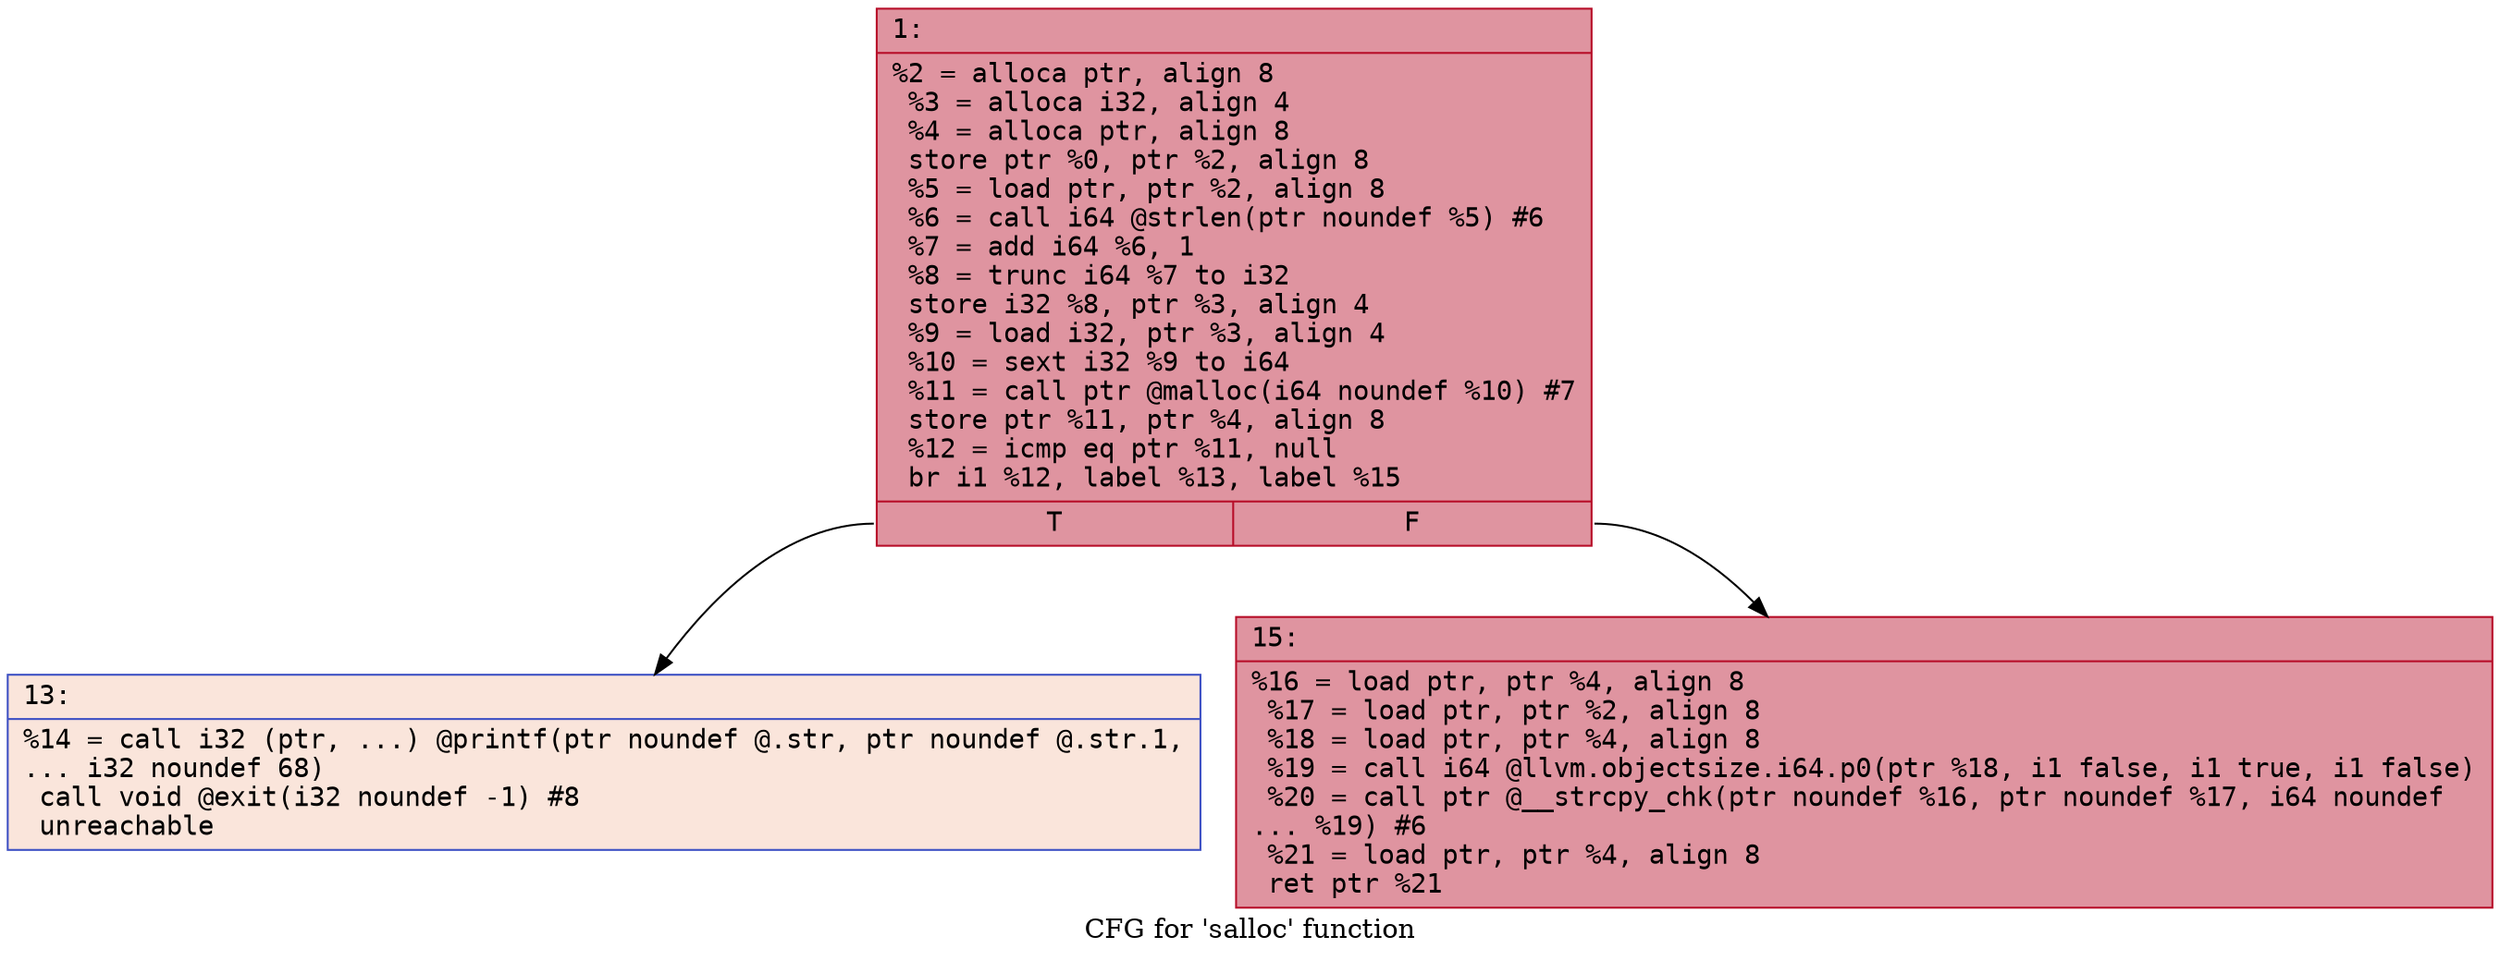 digraph "CFG for 'salloc' function" {
	label="CFG for 'salloc' function";

	Node0x60000371da40 [shape=record,color="#b70d28ff", style=filled, fillcolor="#b70d2870" fontname="Courier",label="{1:\l|  %2 = alloca ptr, align 8\l  %3 = alloca i32, align 4\l  %4 = alloca ptr, align 8\l  store ptr %0, ptr %2, align 8\l  %5 = load ptr, ptr %2, align 8\l  %6 = call i64 @strlen(ptr noundef %5) #6\l  %7 = add i64 %6, 1\l  %8 = trunc i64 %7 to i32\l  store i32 %8, ptr %3, align 4\l  %9 = load i32, ptr %3, align 4\l  %10 = sext i32 %9 to i64\l  %11 = call ptr @malloc(i64 noundef %10) #7\l  store ptr %11, ptr %4, align 8\l  %12 = icmp eq ptr %11, null\l  br i1 %12, label %13, label %15\l|{<s0>T|<s1>F}}"];
	Node0x60000371da40:s0 -> Node0x60000371dae0[tooltip="1 -> 13\nProbability 0.00%" ];
	Node0x60000371da40:s1 -> Node0x60000371db30[tooltip="1 -> 15\nProbability 100.00%" ];
	Node0x60000371dae0 [shape=record,color="#3d50c3ff", style=filled, fillcolor="#f4c5ad70" fontname="Courier",label="{13:\l|  %14 = call i32 (ptr, ...) @printf(ptr noundef @.str, ptr noundef @.str.1,\l... i32 noundef 68)\l  call void @exit(i32 noundef -1) #8\l  unreachable\l}"];
	Node0x60000371db30 [shape=record,color="#b70d28ff", style=filled, fillcolor="#b70d2870" fontname="Courier",label="{15:\l|  %16 = load ptr, ptr %4, align 8\l  %17 = load ptr, ptr %2, align 8\l  %18 = load ptr, ptr %4, align 8\l  %19 = call i64 @llvm.objectsize.i64.p0(ptr %18, i1 false, i1 true, i1 false)\l  %20 = call ptr @__strcpy_chk(ptr noundef %16, ptr noundef %17, i64 noundef\l... %19) #6\l  %21 = load ptr, ptr %4, align 8\l  ret ptr %21\l}"];
}
